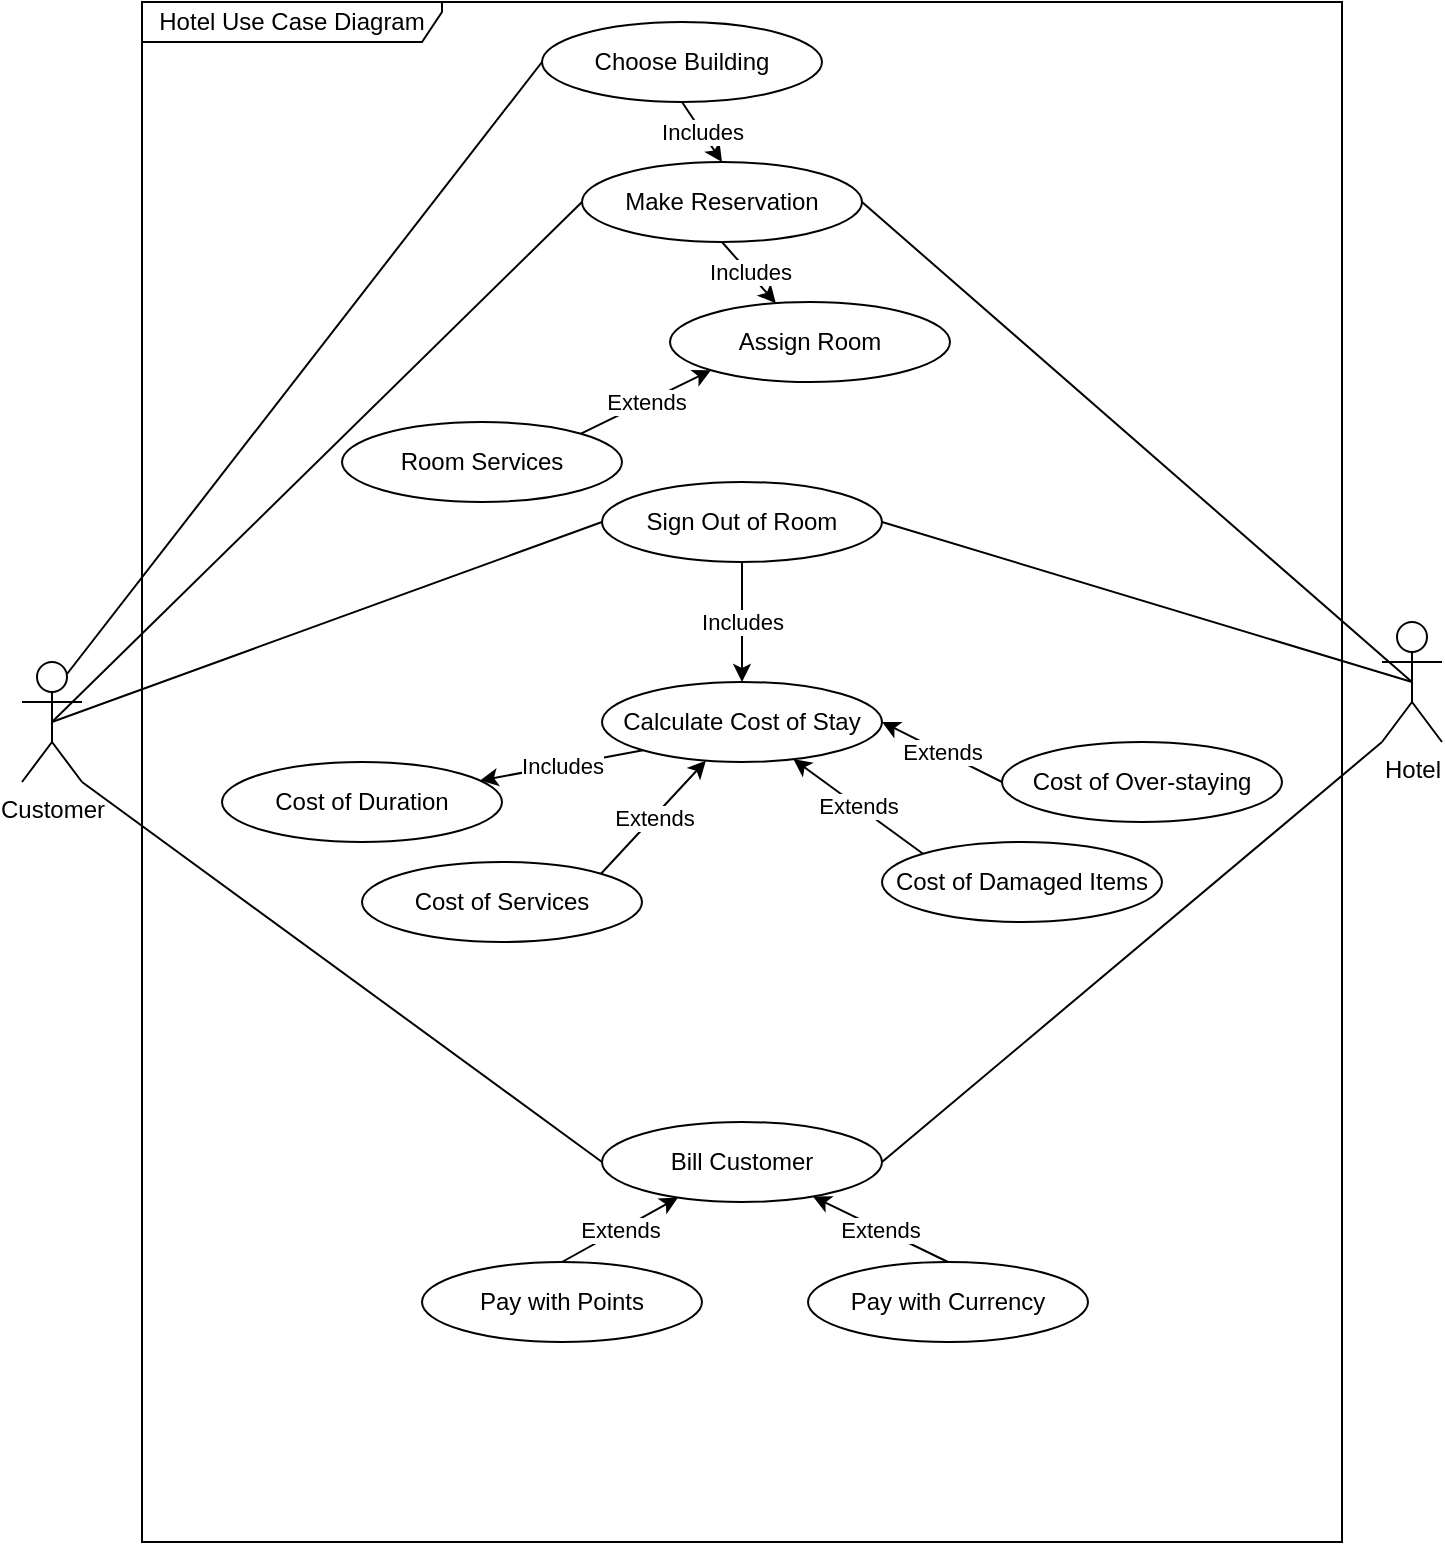<mxfile version="15.6.5" type="github">
  <diagram id="G2chzlTLqcyCp36_tDNL" name="Page-1">
    <mxGraphModel dx="1038" dy="1658" grid="1" gridSize="10" guides="1" tooltips="1" connect="1" arrows="1" fold="1" page="1" pageScale="1" pageWidth="827" pageHeight="1169" math="0" shadow="0">
      <root>
        <mxCell id="0" />
        <mxCell id="1" parent="0" />
        <mxCell id="souYiVQS3MuT5vgsJ6Q9-1" value="Hotel Use Case Diagram" style="shape=umlFrame;whiteSpace=wrap;html=1;fillColor=default;strokeColor=default;fontColor=default;width=150;height=20;" parent="1" vertex="1">
          <mxGeometry x="80" y="-390" width="600" height="770" as="geometry" />
        </mxCell>
        <mxCell id="souYiVQS3MuT5vgsJ6Q9-8" style="rounded=0;orthogonalLoop=1;jettySize=auto;html=1;exitX=0.5;exitY=0.5;exitDx=0;exitDy=0;exitPerimeter=0;entryX=0;entryY=0.5;entryDx=0;entryDy=0;fontColor=default;strokeColor=default;labelBackgroundColor=default;endArrow=none;endFill=0;" parent="1" source="souYiVQS3MuT5vgsJ6Q9-2" target="souYiVQS3MuT5vgsJ6Q9-4" edge="1">
          <mxGeometry relative="1" as="geometry" />
        </mxCell>
        <mxCell id="souYiVQS3MuT5vgsJ6Q9-20" style="edgeStyle=none;rounded=0;orthogonalLoop=1;jettySize=auto;html=1;exitX=0.5;exitY=0.5;exitDx=0;exitDy=0;exitPerimeter=0;entryX=0;entryY=0.5;entryDx=0;entryDy=0;labelBackgroundColor=default;fontColor=default;startArrow=none;startFill=0;endArrow=none;endFill=0;strokeColor=default;" parent="1" source="souYiVQS3MuT5vgsJ6Q9-2" target="souYiVQS3MuT5vgsJ6Q9-11" edge="1">
          <mxGeometry relative="1" as="geometry" />
        </mxCell>
        <mxCell id="souYiVQS3MuT5vgsJ6Q9-36" style="edgeStyle=none;rounded=0;orthogonalLoop=1;jettySize=auto;html=1;exitX=1;exitY=1;exitDx=0;exitDy=0;exitPerimeter=0;entryX=0;entryY=0.5;entryDx=0;entryDy=0;labelBackgroundColor=default;fontColor=default;startArrow=none;startFill=0;endArrow=none;endFill=0;strokeColor=default;" parent="1" source="souYiVQS3MuT5vgsJ6Q9-2" target="souYiVQS3MuT5vgsJ6Q9-33" edge="1">
          <mxGeometry relative="1" as="geometry" />
        </mxCell>
        <mxCell id="8S_53ptZYDkWNQ6xQKXB-2" style="edgeStyle=none;rounded=0;orthogonalLoop=1;jettySize=auto;html=1;exitX=0.75;exitY=0.1;exitDx=0;exitDy=0;exitPerimeter=0;entryX=0;entryY=0.5;entryDx=0;entryDy=0;labelBackgroundColor=default;fontColor=default;startArrow=none;startFill=0;endArrow=none;endFill=0;strokeColor=default;" edge="1" parent="1" source="souYiVQS3MuT5vgsJ6Q9-2" target="8S_53ptZYDkWNQ6xQKXB-1">
          <mxGeometry relative="1" as="geometry" />
        </mxCell>
        <mxCell id="souYiVQS3MuT5vgsJ6Q9-2" value="Customer" style="shape=umlActor;verticalLabelPosition=bottom;verticalAlign=top;html=1;fontColor=default;strokeColor=default;fillColor=default;" parent="1" vertex="1">
          <mxGeometry x="20" y="-60" width="30" height="60" as="geometry" />
        </mxCell>
        <mxCell id="souYiVQS3MuT5vgsJ6Q9-9" style="edgeStyle=none;rounded=0;orthogonalLoop=1;jettySize=auto;html=1;exitX=0.5;exitY=0.5;exitDx=0;exitDy=0;exitPerimeter=0;entryX=1;entryY=0.5;entryDx=0;entryDy=0;labelBackgroundColor=default;fontColor=default;endArrow=none;endFill=0;strokeColor=default;" parent="1" source="souYiVQS3MuT5vgsJ6Q9-3" target="souYiVQS3MuT5vgsJ6Q9-4" edge="1">
          <mxGeometry relative="1" as="geometry" />
        </mxCell>
        <mxCell id="souYiVQS3MuT5vgsJ6Q9-35" style="edgeStyle=none;rounded=0;orthogonalLoop=1;jettySize=auto;html=1;exitX=0;exitY=1;exitDx=0;exitDy=0;exitPerimeter=0;entryX=1;entryY=0.5;entryDx=0;entryDy=0;labelBackgroundColor=default;fontColor=default;startArrow=none;startFill=0;endArrow=none;endFill=0;strokeColor=default;" parent="1" source="souYiVQS3MuT5vgsJ6Q9-3" target="souYiVQS3MuT5vgsJ6Q9-33" edge="1">
          <mxGeometry relative="1" as="geometry" />
        </mxCell>
        <mxCell id="souYiVQS3MuT5vgsJ6Q9-3" value="Hotel" style="shape=umlActor;verticalLabelPosition=bottom;verticalAlign=top;html=1;fontColor=default;strokeColor=default;fillColor=default;" parent="1" vertex="1">
          <mxGeometry x="700" y="-80" width="30" height="60" as="geometry" />
        </mxCell>
        <mxCell id="souYiVQS3MuT5vgsJ6Q9-19" value="Includes" style="edgeStyle=none;rounded=0;orthogonalLoop=1;jettySize=auto;html=1;exitX=0.5;exitY=1;exitDx=0;exitDy=0;labelBackgroundColor=default;fontColor=default;startArrow=none;startFill=0;endArrow=classic;endFill=1;strokeColor=default;" parent="1" source="souYiVQS3MuT5vgsJ6Q9-4" target="souYiVQS3MuT5vgsJ6Q9-10" edge="1">
          <mxGeometry relative="1" as="geometry" />
        </mxCell>
        <mxCell id="souYiVQS3MuT5vgsJ6Q9-4" value="Make Reservation" style="ellipse;whiteSpace=wrap;html=1;fontColor=default;strokeColor=default;fillColor=default;" parent="1" vertex="1">
          <mxGeometry x="300" y="-310" width="140" height="40" as="geometry" />
        </mxCell>
        <mxCell id="souYiVQS3MuT5vgsJ6Q9-10" value="Assign Room" style="ellipse;whiteSpace=wrap;html=1;fontColor=default;strokeColor=default;fillColor=default;" parent="1" vertex="1">
          <mxGeometry x="344" y="-240" width="140" height="40" as="geometry" />
        </mxCell>
        <mxCell id="souYiVQS3MuT5vgsJ6Q9-21" style="edgeStyle=none;rounded=0;orthogonalLoop=1;jettySize=auto;html=1;exitX=1;exitY=0.5;exitDx=0;exitDy=0;entryX=0.5;entryY=0.5;entryDx=0;entryDy=0;entryPerimeter=0;labelBackgroundColor=default;fontColor=default;startArrow=none;startFill=0;endArrow=none;endFill=0;strokeColor=default;" parent="1" source="souYiVQS3MuT5vgsJ6Q9-11" target="souYiVQS3MuT5vgsJ6Q9-3" edge="1">
          <mxGeometry relative="1" as="geometry" />
        </mxCell>
        <mxCell id="souYiVQS3MuT5vgsJ6Q9-23" value="Includes" style="edgeStyle=none;rounded=0;orthogonalLoop=1;jettySize=auto;html=1;exitX=0.5;exitY=1;exitDx=0;exitDy=0;entryX=0.5;entryY=0;entryDx=0;entryDy=0;labelBackgroundColor=default;fontColor=default;startArrow=none;startFill=0;endArrow=classic;endFill=1;strokeColor=default;" parent="1" source="souYiVQS3MuT5vgsJ6Q9-11" target="souYiVQS3MuT5vgsJ6Q9-13" edge="1">
          <mxGeometry relative="1" as="geometry" />
        </mxCell>
        <mxCell id="souYiVQS3MuT5vgsJ6Q9-11" value="Sign Out of Room" style="ellipse;whiteSpace=wrap;html=1;fontColor=default;strokeColor=default;fillColor=default;" parent="1" vertex="1">
          <mxGeometry x="310" y="-150" width="140" height="40" as="geometry" />
        </mxCell>
        <mxCell id="souYiVQS3MuT5vgsJ6Q9-18" value="Extends" style="edgeStyle=none;rounded=0;orthogonalLoop=1;jettySize=auto;html=1;exitX=1;exitY=0;exitDx=0;exitDy=0;entryX=0;entryY=1;entryDx=0;entryDy=0;labelBackgroundColor=default;fontColor=default;startArrow=none;startFill=0;endArrow=classic;endFill=1;strokeColor=default;" parent="1" source="souYiVQS3MuT5vgsJ6Q9-12" target="souYiVQS3MuT5vgsJ6Q9-10" edge="1">
          <mxGeometry relative="1" as="geometry" />
        </mxCell>
        <mxCell id="souYiVQS3MuT5vgsJ6Q9-12" value="Room Services" style="ellipse;whiteSpace=wrap;html=1;fontColor=default;strokeColor=default;fillColor=default;" parent="1" vertex="1">
          <mxGeometry x="180" y="-180" width="140" height="40" as="geometry" />
        </mxCell>
        <mxCell id="souYiVQS3MuT5vgsJ6Q9-28" value="Includes" style="edgeStyle=none;rounded=0;orthogonalLoop=1;jettySize=auto;html=1;exitX=0;exitY=1;exitDx=0;exitDy=0;labelBackgroundColor=default;fontColor=default;startArrow=none;startFill=0;endArrow=classic;endFill=1;strokeColor=default;" parent="1" source="souYiVQS3MuT5vgsJ6Q9-13" target="souYiVQS3MuT5vgsJ6Q9-24" edge="1">
          <mxGeometry relative="1" as="geometry" />
        </mxCell>
        <mxCell id="souYiVQS3MuT5vgsJ6Q9-13" value="Calculate Cost of Stay" style="ellipse;whiteSpace=wrap;html=1;fontColor=default;strokeColor=default;fillColor=default;" parent="1" vertex="1">
          <mxGeometry x="310" y="-50" width="140" height="40" as="geometry" />
        </mxCell>
        <mxCell id="souYiVQS3MuT5vgsJ6Q9-24" value="Cost of Duration" style="ellipse;whiteSpace=wrap;html=1;fontColor=default;strokeColor=default;fillColor=default;" parent="1" vertex="1">
          <mxGeometry x="120" y="-10" width="140" height="40" as="geometry" />
        </mxCell>
        <mxCell id="souYiVQS3MuT5vgsJ6Q9-30" value="Extends" style="edgeStyle=none;rounded=0;orthogonalLoop=1;jettySize=auto;html=1;exitX=1;exitY=0;exitDx=0;exitDy=0;labelBackgroundColor=default;fontColor=default;startArrow=none;startFill=0;endArrow=classic;endFill=1;strokeColor=default;" parent="1" source="souYiVQS3MuT5vgsJ6Q9-25" target="souYiVQS3MuT5vgsJ6Q9-13" edge="1">
          <mxGeometry relative="1" as="geometry" />
        </mxCell>
        <mxCell id="souYiVQS3MuT5vgsJ6Q9-25" value="Cost of Services" style="ellipse;whiteSpace=wrap;html=1;fontColor=default;strokeColor=default;fillColor=default;" parent="1" vertex="1">
          <mxGeometry x="190" y="40" width="140" height="40" as="geometry" />
        </mxCell>
        <mxCell id="souYiVQS3MuT5vgsJ6Q9-31" value="Extends" style="edgeStyle=none;rounded=0;orthogonalLoop=1;jettySize=auto;html=1;exitX=0;exitY=0;exitDx=0;exitDy=0;labelBackgroundColor=default;fontColor=default;startArrow=none;startFill=0;endArrow=classic;endFill=1;strokeColor=default;" parent="1" source="souYiVQS3MuT5vgsJ6Q9-26" target="souYiVQS3MuT5vgsJ6Q9-13" edge="1">
          <mxGeometry relative="1" as="geometry" />
        </mxCell>
        <mxCell id="souYiVQS3MuT5vgsJ6Q9-26" value="Cost of Damaged Items" style="ellipse;whiteSpace=wrap;html=1;fontColor=default;strokeColor=default;fillColor=default;" parent="1" vertex="1">
          <mxGeometry x="450" y="30" width="140" height="40" as="geometry" />
        </mxCell>
        <mxCell id="souYiVQS3MuT5vgsJ6Q9-32" value="Extends" style="edgeStyle=none;rounded=0;orthogonalLoop=1;jettySize=auto;html=1;exitX=0;exitY=0.5;exitDx=0;exitDy=0;entryX=1;entryY=0.5;entryDx=0;entryDy=0;labelBackgroundColor=default;fontColor=default;startArrow=none;startFill=0;endArrow=classic;endFill=1;strokeColor=default;" parent="1" source="souYiVQS3MuT5vgsJ6Q9-27" target="souYiVQS3MuT5vgsJ6Q9-13" edge="1">
          <mxGeometry relative="1" as="geometry" />
        </mxCell>
        <mxCell id="souYiVQS3MuT5vgsJ6Q9-27" value="Cost of Over-staying" style="ellipse;whiteSpace=wrap;html=1;fontColor=default;strokeColor=default;fillColor=default;" parent="1" vertex="1">
          <mxGeometry x="510" y="-20" width="140" height="40" as="geometry" />
        </mxCell>
        <mxCell id="souYiVQS3MuT5vgsJ6Q9-33" value="Bill Customer" style="ellipse;whiteSpace=wrap;html=1;fontColor=default;strokeColor=default;fillColor=default;" parent="1" vertex="1">
          <mxGeometry x="310" y="170" width="140" height="40" as="geometry" />
        </mxCell>
        <mxCell id="souYiVQS3MuT5vgsJ6Q9-39" value="Extends" style="edgeStyle=none;rounded=0;orthogonalLoop=1;jettySize=auto;html=1;exitX=0.5;exitY=0;exitDx=0;exitDy=0;labelBackgroundColor=default;fontColor=default;startArrow=none;startFill=0;endArrow=classic;endFill=1;strokeColor=default;" parent="1" source="souYiVQS3MuT5vgsJ6Q9-37" target="souYiVQS3MuT5vgsJ6Q9-33" edge="1">
          <mxGeometry relative="1" as="geometry" />
        </mxCell>
        <mxCell id="souYiVQS3MuT5vgsJ6Q9-37" value="Pay with Points" style="ellipse;whiteSpace=wrap;html=1;fontColor=default;strokeColor=default;fillColor=default;" parent="1" vertex="1">
          <mxGeometry x="220" y="240" width="140" height="40" as="geometry" />
        </mxCell>
        <mxCell id="souYiVQS3MuT5vgsJ6Q9-40" value="Extends" style="edgeStyle=none;rounded=0;orthogonalLoop=1;jettySize=auto;html=1;exitX=0.5;exitY=0;exitDx=0;exitDy=0;labelBackgroundColor=default;fontColor=default;startArrow=none;startFill=0;endArrow=classic;endFill=1;strokeColor=default;" parent="1" source="souYiVQS3MuT5vgsJ6Q9-38" target="souYiVQS3MuT5vgsJ6Q9-33" edge="1">
          <mxGeometry relative="1" as="geometry" />
        </mxCell>
        <mxCell id="souYiVQS3MuT5vgsJ6Q9-38" value="Pay with Currency" style="ellipse;whiteSpace=wrap;html=1;fontColor=default;strokeColor=default;fillColor=default;" parent="1" vertex="1">
          <mxGeometry x="413" y="240" width="140" height="40" as="geometry" />
        </mxCell>
        <mxCell id="8S_53ptZYDkWNQ6xQKXB-3" value="Includes" style="edgeStyle=none;rounded=0;orthogonalLoop=1;jettySize=auto;html=1;exitX=0.5;exitY=1;exitDx=0;exitDy=0;entryX=0.5;entryY=0;entryDx=0;entryDy=0;labelBackgroundColor=default;fontColor=default;startArrow=none;startFill=0;endArrow=classic;endFill=1;strokeColor=default;" edge="1" parent="1" source="8S_53ptZYDkWNQ6xQKXB-1" target="souYiVQS3MuT5vgsJ6Q9-4">
          <mxGeometry relative="1" as="geometry" />
        </mxCell>
        <mxCell id="8S_53ptZYDkWNQ6xQKXB-1" value="Choose Building" style="ellipse;whiteSpace=wrap;html=1;fontColor=default;strokeColor=default;fillColor=default;" vertex="1" parent="1">
          <mxGeometry x="280" y="-380" width="140" height="40" as="geometry" />
        </mxCell>
      </root>
    </mxGraphModel>
  </diagram>
</mxfile>

